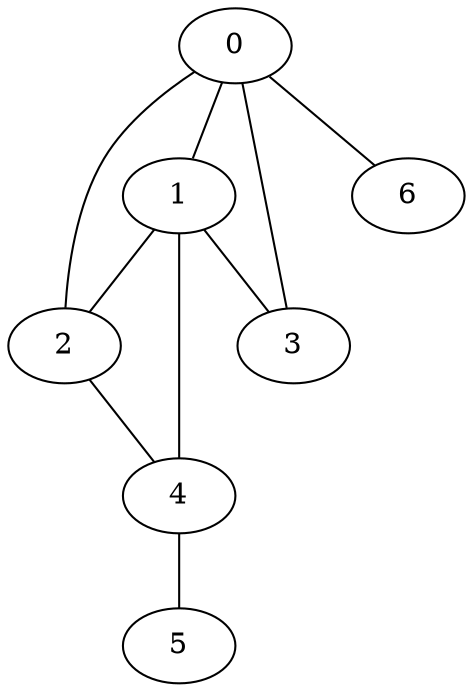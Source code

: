 strict graph  {
0;
1;
2;
3;
6;
4;
5;
0 -- 1  [weight=2];
0 -- 2  [weight=2];
0 -- 3  [weight=2];
0 -- 6  [weight=2];
1 -- 2  [weight=6];
1 -- 3  [weight=2];
1 -- 4  [weight=3];
2 -- 4  [weight=2];
4 -- 5  [weight=2];
}
